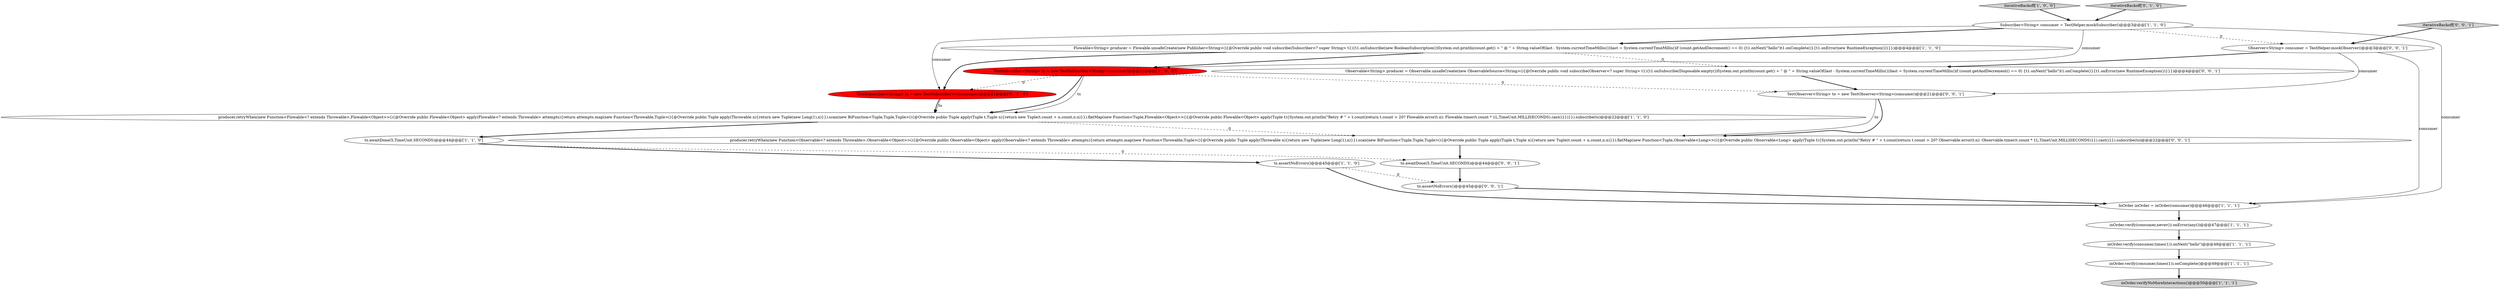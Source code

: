 digraph {
1 [style = filled, label = "Subscriber<String> consumer = TestHelper.mockSubscriber()@@@3@@@['1', '1', '0']", fillcolor = white, shape = ellipse image = "AAA0AAABBB1BBB"];
9 [style = filled, label = "inOrder.verify(consumer,times(1)).onNext(\"hello\")@@@48@@@['1', '1', '1']", fillcolor = white, shape = ellipse image = "AAA0AAABBB1BBB"];
18 [style = filled, label = "TestObserver<String> to = new TestObserver<String>(consumer)@@@21@@@['0', '0', '1']", fillcolor = white, shape = ellipse image = "AAA0AAABBB3BBB"];
14 [style = filled, label = "iterativeBackoff['0', '0', '1']", fillcolor = lightgray, shape = diamond image = "AAA0AAABBB3BBB"];
16 [style = filled, label = "producer.retryWhen(new Function<Observable<? extends Throwable>,Observable<Object>>(){@Override public Observable<Object> apply(Observable<? extends Throwable> attempts){return attempts.map(new Function<Throwable,Tuple>(){@Override public Tuple apply(Throwable n){return new Tuple(new Long(1),n)}}).scan(new BiFunction<Tuple,Tuple,Tuple>(){@Override public Tuple apply(Tuple t,Tuple n){return new Tuple(t.count + n.count,n.n)}}).flatMap(new Function<Tuple,Observable<Long>>(){@Override public Observable<Long> apply(Tuple t){System.out.println(\"Retry # \" + t.count)return t.count > 20? Observable.error(t.n): Observable.timer(t.count * 1L,TimeUnit.MILLISECONDS)}}).cast()}}).subscribe(to)@@@22@@@['0', '0', '1']", fillcolor = white, shape = ellipse image = "AAA0AAABBB3BBB"];
11 [style = filled, label = "iterativeBackoff['1', '0', '0']", fillcolor = lightgray, shape = diamond image = "AAA0AAABBB1BBB"];
12 [style = filled, label = "TestSubscriber<String> ts = new TestSubscriber<>(consumer)@@@21@@@['0', '1', '0']", fillcolor = red, shape = ellipse image = "AAA1AAABBB2BBB"];
3 [style = filled, label = "producer.retryWhen(new Function<Flowable<? extends Throwable>,Flowable<Object>>(){@Override public Flowable<Object> apply(Flowable<? extends Throwable> attempts){return attempts.map(new Function<Throwable,Tuple>(){@Override public Tuple apply(Throwable n){return new Tuple(new Long(1),n)}}).scan(new BiFunction<Tuple,Tuple,Tuple>(){@Override public Tuple apply(Tuple t,Tuple n){return new Tuple(t.count + n.count,n.n)}}).flatMap(new Function<Tuple,Flowable<Object>>(){@Override public Flowable<Object> apply(Tuple t){System.out.println(\"Retry # \" + t.count)return t.count > 20? Flowable.error(t.n): Flowable.timer(t.count * 1L,TimeUnit.MILLISECONDS).cast()}})}}).subscribe(ts)@@@22@@@['1', '1', '0']", fillcolor = white, shape = ellipse image = "AAA0AAABBB1BBB"];
4 [style = filled, label = "ts.assertNoErrors()@@@45@@@['1', '1', '0']", fillcolor = white, shape = ellipse image = "AAA0AAABBB1BBB"];
0 [style = filled, label = "inOrder.verify(consumer,times(1)).onComplete()@@@49@@@['1', '1', '1']", fillcolor = white, shape = ellipse image = "AAA0AAABBB1BBB"];
7 [style = filled, label = "InOrder inOrder = inOrder(consumer)@@@46@@@['1', '1', '1']", fillcolor = white, shape = ellipse image = "AAA0AAABBB1BBB"];
8 [style = filled, label = "ts.awaitDone(5,TimeUnit.SECONDS)@@@44@@@['1', '1', '0']", fillcolor = white, shape = ellipse image = "AAA0AAABBB1BBB"];
2 [style = filled, label = "Flowable<String> producer = Flowable.unsafeCreate(new Publisher<String>(){@Override public void subscribe(Subscriber<? super String> t1){t1.onSubscribe(new BooleanSubscription())System.out.println(count.get() + \" @ \" + String.valueOf(last - System.currentTimeMillis()))last = System.currentTimeMillis()if (count.getAndDecrement() == 0) {t1.onNext(\"hello\")t1.onComplete()}{t1.onError(new RuntimeException())}}})@@@4@@@['1', '1', '0']", fillcolor = white, shape = ellipse image = "AAA0AAABBB1BBB"];
13 [style = filled, label = "iterativeBackoff['0', '1', '0']", fillcolor = lightgray, shape = diamond image = "AAA0AAABBB2BBB"];
15 [style = filled, label = "Observable<String> producer = Observable.unsafeCreate(new ObservableSource<String>(){@Override public void subscribe(Observer<? super String> t1){t1.onSubscribe(Disposable.empty())System.out.println(count.get() + \" @ \" + String.valueOf(last - System.currentTimeMillis()))last = System.currentTimeMillis()if (count.getAndDecrement() == 0) {t1.onNext(\"hello\")t1.onComplete()}{t1.onError(new RuntimeException())}}})@@@4@@@['0', '0', '1']", fillcolor = white, shape = ellipse image = "AAA0AAABBB3BBB"];
5 [style = filled, label = "inOrder.verify(consumer,never()).onError(any())@@@47@@@['1', '1', '1']", fillcolor = white, shape = ellipse image = "AAA0AAABBB1BBB"];
6 [style = filled, label = "inOrder.verifyNoMoreInteractions()@@@50@@@['1', '1', '1']", fillcolor = lightgray, shape = ellipse image = "AAA0AAABBB1BBB"];
19 [style = filled, label = "to.awaitDone(5,TimeUnit.SECONDS)@@@44@@@['0', '0', '1']", fillcolor = white, shape = ellipse image = "AAA0AAABBB3BBB"];
20 [style = filled, label = "Observer<String> consumer = TestHelper.mockObserver()@@@3@@@['0', '0', '1']", fillcolor = white, shape = ellipse image = "AAA0AAABBB3BBB"];
17 [style = filled, label = "to.assertNoErrors()@@@45@@@['0', '0', '1']", fillcolor = white, shape = ellipse image = "AAA0AAABBB3BBB"];
10 [style = filled, label = "TestSubscriber<String> ts = new TestSubscriber<String>(consumer)@@@21@@@['1', '0', '0']", fillcolor = red, shape = ellipse image = "AAA1AAABBB1BBB"];
8->19 [style = dashed, label="0"];
9->0 [style = bold, label=""];
5->9 [style = bold, label=""];
4->17 [style = dashed, label="0"];
0->6 [style = bold, label=""];
11->1 [style = bold, label=""];
1->12 [style = solid, label="consumer"];
10->12 [style = dashed, label="0"];
10->3 [style = bold, label=""];
1->10 [style = solid, label="consumer"];
19->17 [style = bold, label=""];
16->19 [style = bold, label=""];
2->10 [style = bold, label=""];
10->3 [style = solid, label="ts"];
15->18 [style = bold, label=""];
4->7 [style = bold, label=""];
2->12 [style = bold, label=""];
13->1 [style = bold, label=""];
2->15 [style = dashed, label="0"];
1->20 [style = dashed, label="0"];
17->7 [style = bold, label=""];
7->5 [style = bold, label=""];
12->3 [style = solid, label="ts"];
3->8 [style = bold, label=""];
20->7 [style = solid, label="consumer"];
18->16 [style = solid, label="to"];
1->2 [style = bold, label=""];
12->3 [style = bold, label=""];
20->18 [style = solid, label="consumer"];
8->4 [style = bold, label=""];
20->15 [style = bold, label=""];
1->7 [style = solid, label="consumer"];
10->18 [style = dashed, label="0"];
3->16 [style = dashed, label="0"];
14->20 [style = bold, label=""];
18->16 [style = bold, label=""];
}
